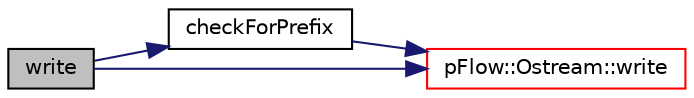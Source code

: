 digraph "write"
{
 // LATEX_PDF_SIZE
  edge [fontname="Helvetica",fontsize="10",labelfontname="Helvetica",labelfontsize="10"];
  node [fontname="Helvetica",fontsize="10",shape=record];
  rankdir="LR";
  Node1 [label="write",height=0.2,width=0.4,color="black", fillcolor="grey75", style="filled", fontcolor="black",tooltip="Write character."];
  Node1 -> Node2 [color="midnightblue",fontsize="10",style="solid",fontname="Helvetica"];
  Node2 [label="checkForPrefix",height=0.2,width=0.4,color="black", fillcolor="white", style="filled",URL="$classpFlow_1_1processorOstream.html#aecfb8db1466d1635025b137cd991da9c",tooltip="Output the prefix if required."];
  Node2 -> Node3 [color="midnightblue",fontsize="10",style="solid",fontname="Helvetica"];
  Node3 [label="pFlow::Ostream::write",height=0.2,width=0.4,color="red", fillcolor="white", style="filled",URL="$classpFlow_1_1Ostream.html#af0296de2f120be163c138350c0c26507",tooltip="Write token to stream or otherwise handle it."];
  Node1 -> Node3 [color="midnightblue",fontsize="10",style="solid",fontname="Helvetica"];
}
